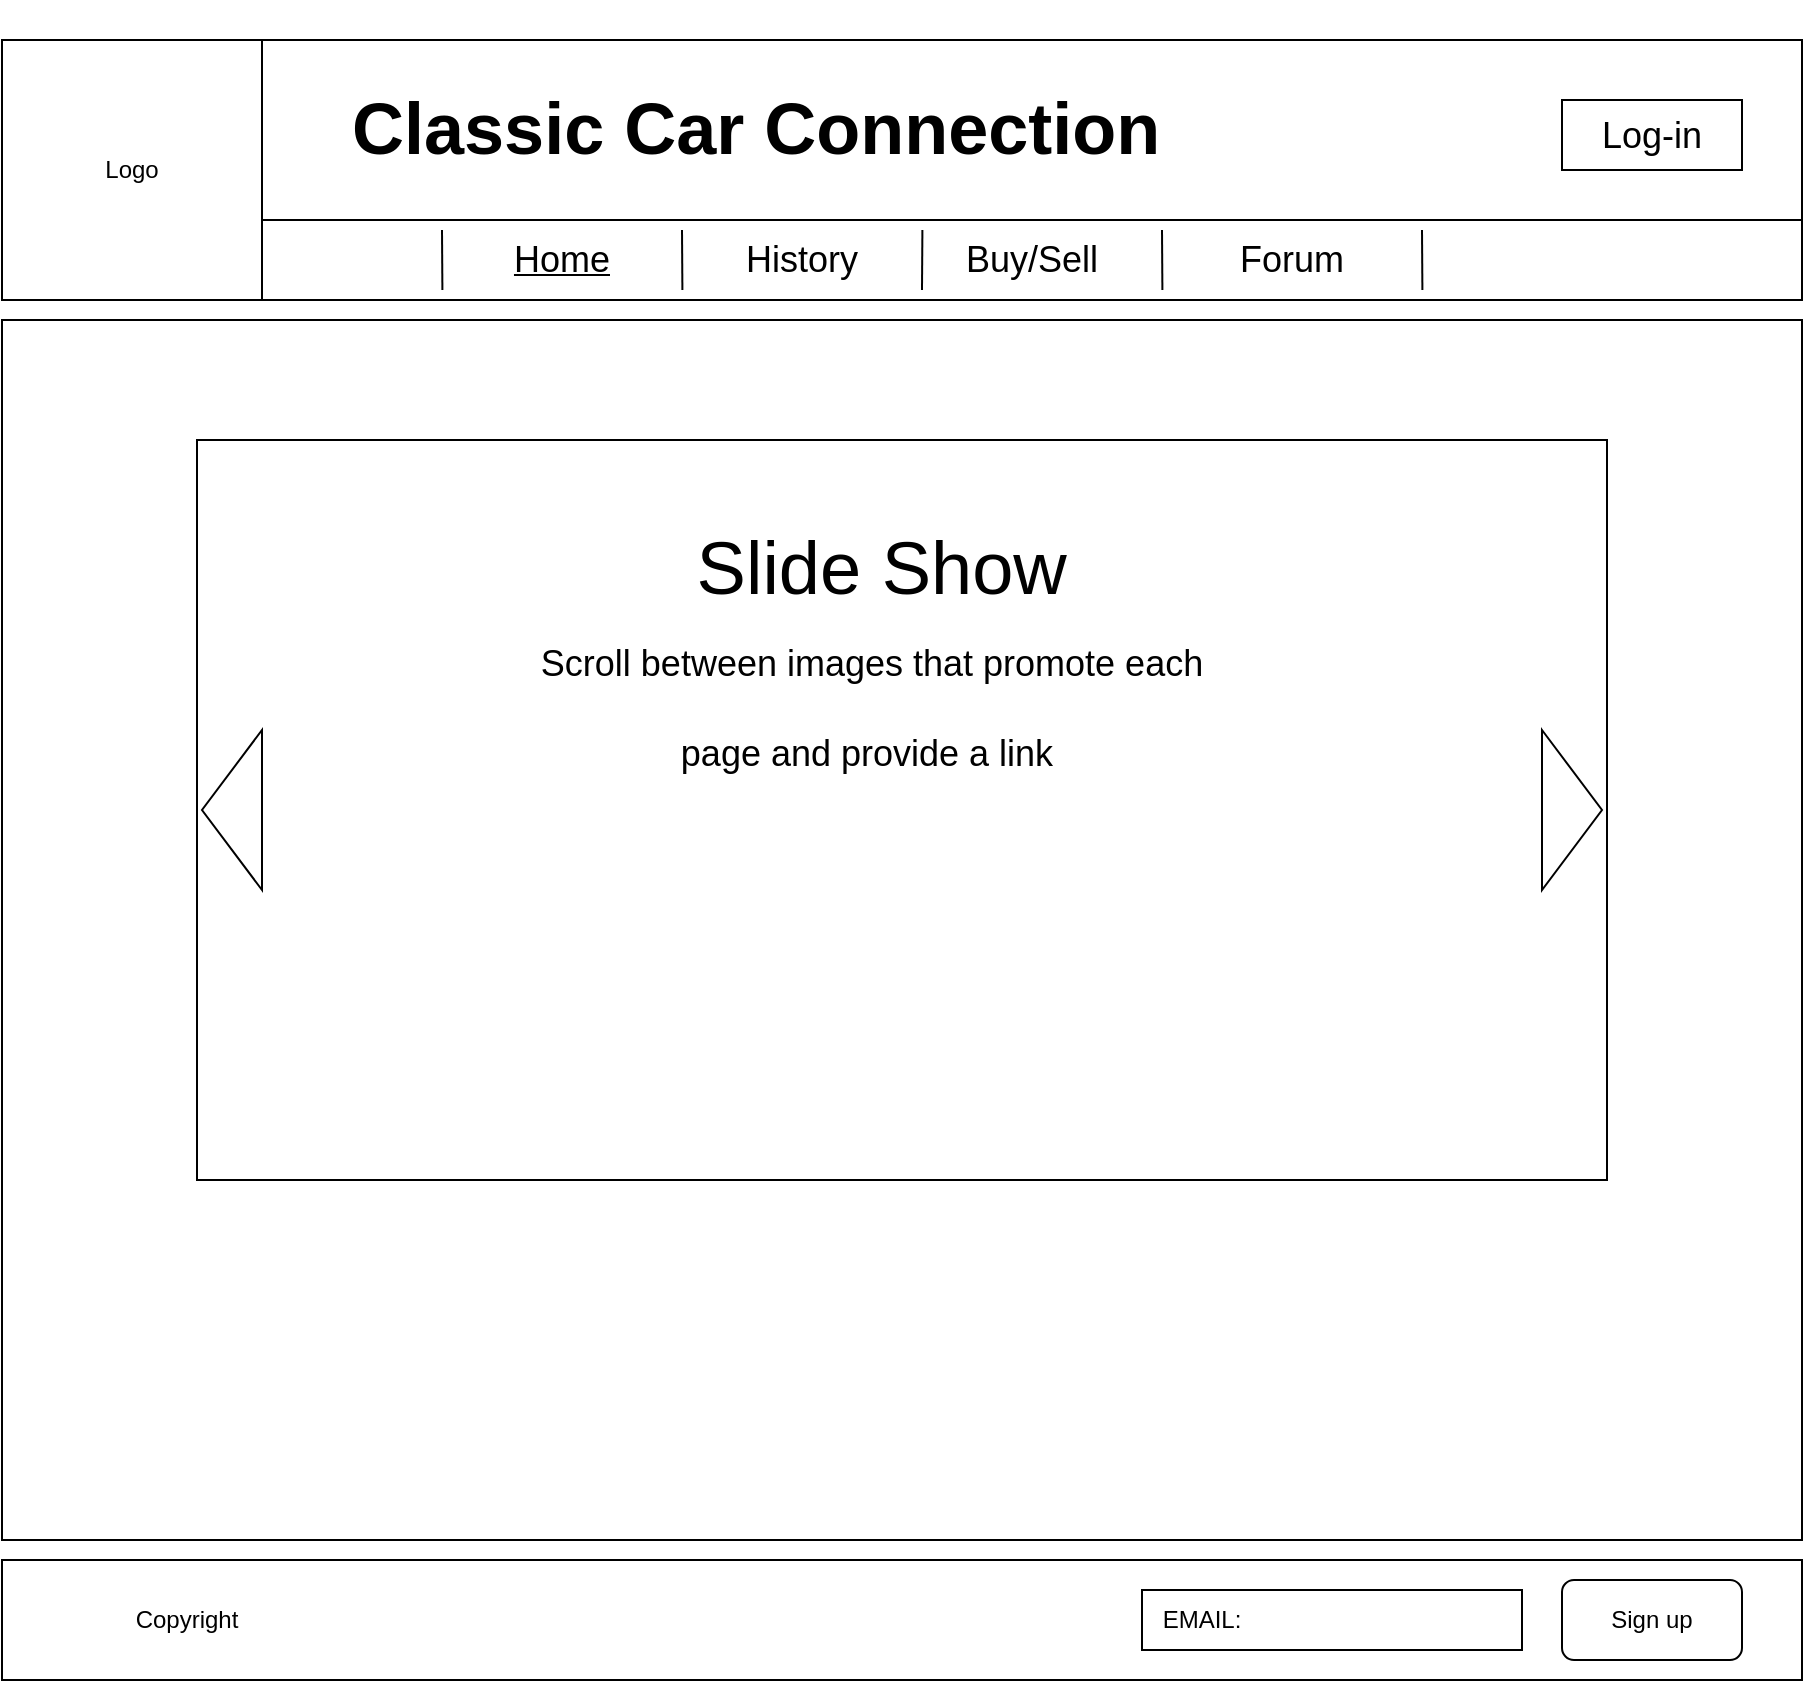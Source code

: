<mxfile version="15.7.3" type="device"><diagram name="Page-1" id="2cc2dc42-3aac-f2a9-1cec-7a8b7cbee084"><mxGraphModel dx="1038" dy="1397" grid="1" gridSize="10" guides="1" tooltips="1" connect="1" arrows="1" fold="1" page="1" pageScale="1" pageWidth="1100" pageHeight="850" background="none" math="0" shadow="0"><root><mxCell id="0"/><mxCell id="1" parent="0"/><mxCell id="WqVAV-14SNkskrREujGX-28" value="" style="rounded=0;whiteSpace=wrap;html=1;fontSize=18;" parent="1" vertex="1"><mxGeometry x="10" y="-690" width="900" height="610" as="geometry"/></mxCell><mxCell id="WqVAV-14SNkskrREujGX-1" value="" style="rounded=0;whiteSpace=wrap;html=1;" parent="1" vertex="1"><mxGeometry x="10" y="-740" width="900" height="40" as="geometry"/></mxCell><mxCell id="WqVAV-14SNkskrREujGX-2" value="" style="rounded=0;whiteSpace=wrap;html=1;" parent="1" vertex="1"><mxGeometry x="10" y="-830" width="900" height="90" as="geometry"/></mxCell><mxCell id="WqVAV-14SNkskrREujGX-3" value="" style="whiteSpace=wrap;html=1;aspect=fixed;" parent="1" vertex="1"><mxGeometry x="10" y="-830" width="130" height="130" as="geometry"/></mxCell><mxCell id="WqVAV-14SNkskrREujGX-5" value="Logo" style="text;html=1;strokeColor=none;fillColor=none;align=center;verticalAlign=middle;whiteSpace=wrap;rounded=0;" parent="1" vertex="1"><mxGeometry x="45" y="-780" width="60" height="30" as="geometry"/></mxCell><mxCell id="WqVAV-14SNkskrREujGX-17" value="History" style="text;html=1;strokeColor=none;fillColor=none;align=center;verticalAlign=middle;whiteSpace=wrap;rounded=0;fontSize=18;" parent="1" vertex="1"><mxGeometry x="360" y="-735" width="100" height="30" as="geometry"/></mxCell><mxCell id="WqVAV-14SNkskrREujGX-18" value="Buy/Sell" style="text;html=1;strokeColor=none;fillColor=none;align=center;verticalAlign=middle;whiteSpace=wrap;rounded=0;fontSize=18;" parent="1" vertex="1"><mxGeometry x="470" y="-735" width="110" height="30" as="geometry"/></mxCell><mxCell id="WqVAV-14SNkskrREujGX-19" value="&lt;u&gt;Home&lt;/u&gt;" style="text;html=1;strokeColor=none;fillColor=none;align=center;verticalAlign=middle;whiteSpace=wrap;rounded=0;fontSize=18;" parent="1" vertex="1"><mxGeometry x="240" y="-735" width="100" height="30" as="geometry"/></mxCell><mxCell id="WqVAV-14SNkskrREujGX-22" value="" style="endArrow=none;html=1;rounded=0;fontSize=18;exitX=0.378;exitY=0.875;exitDx=0;exitDy=0;exitPerimeter=0;" parent="1" source="WqVAV-14SNkskrREujGX-1" edge="1"><mxGeometry width="50" height="50" relative="1" as="geometry"><mxPoint x="300" y="-685" as="sourcePoint"/><mxPoint x="350" y="-735" as="targetPoint"/><Array as="points"/></mxGeometry></mxCell><mxCell id="WqVAV-14SNkskrREujGX-23" value="" style="endArrow=none;html=1;rounded=0;fontSize=18;exitX=0.378;exitY=0.875;exitDx=0;exitDy=0;exitPerimeter=0;entryX=0;entryY=1;entryDx=0;entryDy=0;" parent="1" target="WqVAV-14SNkskrREujGX-18" edge="1"><mxGeometry width="50" height="50" relative="1" as="geometry"><mxPoint x="470.2" y="-735" as="sourcePoint"/><mxPoint x="470" y="-710" as="targetPoint"/><Array as="points"/></mxGeometry></mxCell><mxCell id="WqVAV-14SNkskrREujGX-24" value="" style="endArrow=none;html=1;rounded=0;fontSize=18;exitX=0.378;exitY=0.875;exitDx=0;exitDy=0;exitPerimeter=0;" parent="1" edge="1"><mxGeometry width="50" height="50" relative="1" as="geometry"><mxPoint x="230.2" y="-705" as="sourcePoint"/><mxPoint x="230" y="-735" as="targetPoint"/><Array as="points"/></mxGeometry></mxCell><mxCell id="WqVAV-14SNkskrREujGX-25" value="" style="endArrow=none;html=1;rounded=0;fontSize=18;exitX=0.378;exitY=0.875;exitDx=0;exitDy=0;exitPerimeter=0;" parent="1" edge="1"><mxGeometry width="50" height="50" relative="1" as="geometry"><mxPoint x="590.2" y="-705" as="sourcePoint"/><mxPoint x="590" y="-735" as="targetPoint"/><Array as="points"/></mxGeometry></mxCell><mxCell id="WqVAV-14SNkskrREujGX-32" value="&lt;h1&gt;&lt;font style=&quot;font-size: 36px&quot;&gt;Classic Car Connection&lt;/font&gt;&lt;/h1&gt;" style="text;html=1;strokeColor=none;fillColor=none;spacing=5;spacingTop=-20;whiteSpace=wrap;overflow=hidden;rounded=0;fontSize=24;" parent="1" vertex="1"><mxGeometry x="180" y="-840" width="600" height="80" as="geometry"/></mxCell><mxCell id="WqVAV-14SNkskrREujGX-36" value="" style="rounded=0;whiteSpace=wrap;html=1;fontSize=18;" parent="1" vertex="1"><mxGeometry x="10" y="-70" width="900" height="60" as="geometry"/></mxCell><mxCell id="c9CSNo5MI59wLK1kXZgf-6" value="Forum" style="text;html=1;strokeColor=none;fillColor=none;align=center;verticalAlign=middle;whiteSpace=wrap;rounded=0;fontSize=18;" parent="1" vertex="1"><mxGeometry x="600" y="-735" width="110" height="30" as="geometry"/></mxCell><mxCell id="c9CSNo5MI59wLK1kXZgf-7" value="" style="endArrow=none;html=1;rounded=0;fontSize=18;exitX=0.378;exitY=0.875;exitDx=0;exitDy=0;exitPerimeter=0;" parent="1" edge="1"><mxGeometry width="50" height="50" relative="1" as="geometry"><mxPoint x="720.2" y="-705" as="sourcePoint"/><mxPoint x="720" y="-735" as="targetPoint"/><Array as="points"/></mxGeometry></mxCell><mxCell id="c9CSNo5MI59wLK1kXZgf-45" value="" style="rounded=0;whiteSpace=wrap;html=1;fontSize=18;" parent="1" vertex="1"><mxGeometry x="790" y="-800" width="90" height="35" as="geometry"/></mxCell><mxCell id="c9CSNo5MI59wLK1kXZgf-39" value="Log-in" style="text;html=1;strokeColor=none;fillColor=none;align=center;verticalAlign=middle;whiteSpace=wrap;rounded=0;fontSize=18;" parent="1" vertex="1"><mxGeometry x="790" y="-797.5" width="90" height="30" as="geometry"/></mxCell><mxCell id="a_HMki62IAwMK6l8Lb-S-2" value="Copyright" style="text;html=1;strokeColor=none;fillColor=none;align=center;verticalAlign=middle;whiteSpace=wrap;rounded=0;" parent="1" vertex="1"><mxGeometry x="35" y="-55" width="135" height="30" as="geometry"/></mxCell><mxCell id="a_HMki62IAwMK6l8Lb-S-3" value="" style="rounded=0;whiteSpace=wrap;html=1;" parent="1" vertex="1"><mxGeometry x="580" y="-55" width="190" height="30" as="geometry"/></mxCell><mxCell id="a_HMki62IAwMK6l8Lb-S-4" value="EMAIL:" style="text;html=1;strokeColor=none;fillColor=none;align=center;verticalAlign=middle;whiteSpace=wrap;rounded=0;" parent="1" vertex="1"><mxGeometry x="580" y="-55" width="60" height="30" as="geometry"/></mxCell><mxCell id="a_HMki62IAwMK6l8Lb-S-5" value="" style="rounded=1;whiteSpace=wrap;html=1;" parent="1" vertex="1"><mxGeometry x="790" y="-60" width="90" height="40" as="geometry"/></mxCell><mxCell id="a_HMki62IAwMK6l8Lb-S-6" value="Sign up" style="text;html=1;strokeColor=none;fillColor=none;align=center;verticalAlign=middle;whiteSpace=wrap;rounded=0;" parent="1" vertex="1"><mxGeometry x="805" y="-55" width="60" height="30" as="geometry"/></mxCell><mxCell id="a_HMki62IAwMK6l8Lb-S-32" value="" style="rounded=0;whiteSpace=wrap;html=1;fontSize=18;" parent="1" vertex="1"><mxGeometry x="107.5" y="-630" width="705" height="370" as="geometry"/></mxCell><mxCell id="a_HMki62IAwMK6l8Lb-S-43" value="Slide Show&amp;nbsp;" style="text;html=1;strokeColor=none;fillColor=none;align=center;verticalAlign=middle;whiteSpace=wrap;rounded=0;fontSize=37;" parent="1" vertex="1"><mxGeometry x="310" y="-580" width="290" height="30" as="geometry"/></mxCell><mxCell id="a_HMki62IAwMK6l8Lb-S-44" value="" style="triangle;whiteSpace=wrap;html=1;fontSize=37;" parent="1" vertex="1"><mxGeometry x="780" y="-485" width="30" height="80" as="geometry"/></mxCell><mxCell id="a_HMki62IAwMK6l8Lb-S-45" value="" style="triangle;whiteSpace=wrap;html=1;fontSize=37;rotation=-180;" parent="1" vertex="1"><mxGeometry x="110" y="-485" width="30" height="80" as="geometry"/></mxCell><mxCell id="a_HMki62IAwMK6l8Lb-S-46" value="&lt;span style=&quot;font-size: 18px&quot;&gt;Scroll between images that promote each page and provide a link&amp;nbsp;&lt;/span&gt;" style="text;html=1;strokeColor=none;fillColor=none;align=center;verticalAlign=middle;whiteSpace=wrap;rounded=0;fontSize=37;" parent="1" vertex="1"><mxGeometry x="260" y="-560" width="370" height="115" as="geometry"/></mxCell></root></mxGraphModel></diagram></mxfile>